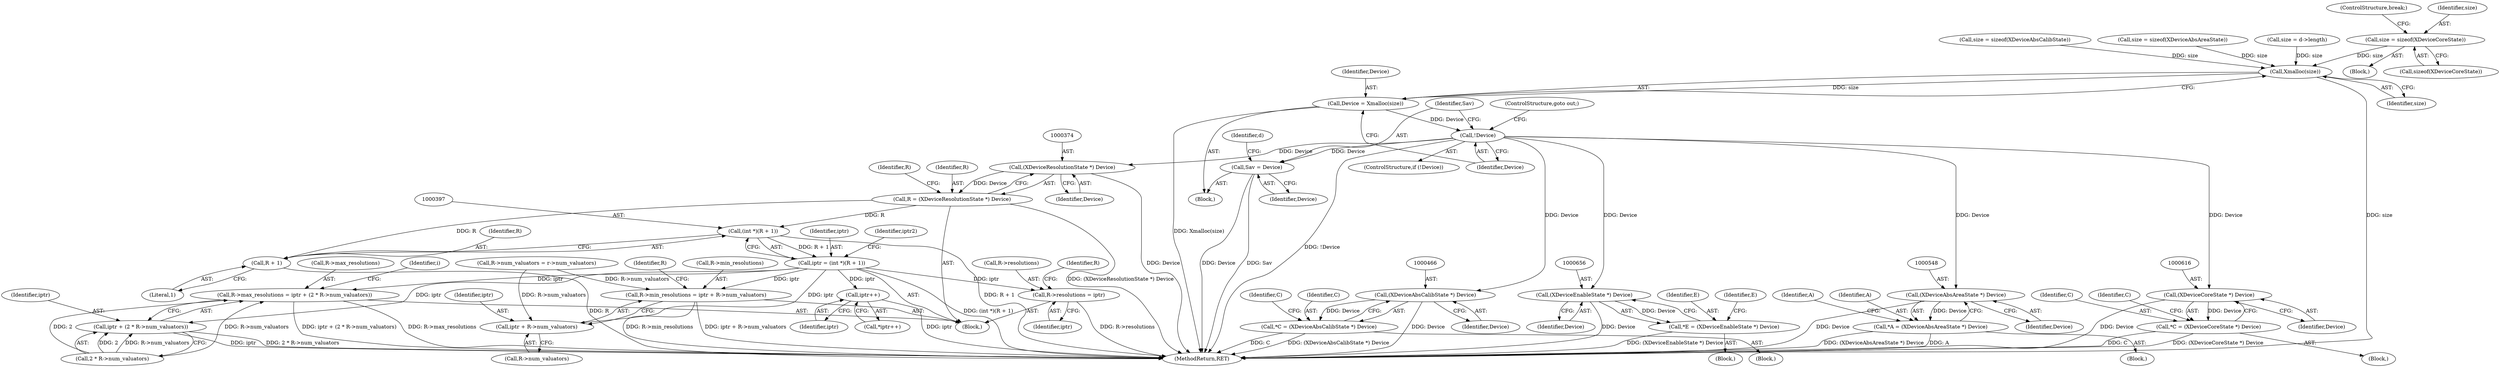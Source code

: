 digraph "0_libXi_19a9cd607de73947fcfb104682f203ffe4e1f4e5_0@API" {
"1000323" [label="(Call,size = sizeof(XDeviceCoreState))"];
"1000344" [label="(Call,Xmalloc(size))"];
"1000342" [label="(Call,Device = Xmalloc(size))"];
"1000347" [label="(Call,!Device)"];
"1000350" [label="(Call,Sav = Device)"];
"1000373" [label="(Call,(XDeviceResolutionState *) Device)"];
"1000371" [label="(Call,R = (XDeviceResolutionState *) Device)"];
"1000396" [label="(Call,(int *)(R + 1))"];
"1000394" [label="(Call,iptr = (int *)(R + 1))"];
"1000408" [label="(Call,R->resolutions = iptr)"];
"1000413" [label="(Call,R->min_resolutions = iptr + R->num_valuators)"];
"1000417" [label="(Call,iptr + R->num_valuators)"];
"1000422" [label="(Call,R->max_resolutions = iptr + (2 * R->num_valuators))"];
"1000426" [label="(Call,iptr + (2 * R->num_valuators))"];
"1000448" [label="(Call,iptr++)"];
"1000398" [label="(Call,R + 1)"];
"1000465" [label="(Call,(XDeviceAbsCalibState *) Device)"];
"1000463" [label="(Call,*C = (XDeviceAbsCalibState *) Device)"];
"1000547" [label="(Call,(XDeviceAbsAreaState *) Device)"];
"1000545" [label="(Call,*A = (XDeviceAbsAreaState *) Device)"];
"1000615" [label="(Call,(XDeviceCoreState *) Device)"];
"1000613" [label="(Call,*C = (XDeviceCoreState *) Device)"];
"1000655" [label="(Call,(XDeviceEnableState *) Device)"];
"1000653" [label="(Call,*E = (XDeviceEnableState *) Device)"];
"1000423" [label="(Call,R->max_resolutions)"];
"1000422" [label="(Call,R->max_resolutions = iptr + (2 * R->num_valuators))"];
"1000371" [label="(Call,R = (XDeviceResolutionState *) Device)"];
"1000546" [label="(Identifier,A)"];
"1000645" [label="(Block,)"];
"1000655" [label="(Call,(XDeviceEnableState *) Device)"];
"1000378" [label="(Identifier,R)"];
"1000448" [label="(Call,iptr++)"];
"1000360" [label="(Block,)"];
"1000394" [label="(Call,iptr = (int *)(R + 1))"];
"1000297" [label="(Call,size = sizeof(XDeviceAbsCalibState))"];
"1000435" [label="(Identifier,i)"];
"1000654" [label="(Identifier,E)"];
"1000605" [label="(Block,)"];
"1000345" [label="(Identifier,size)"];
"1000396" [label="(Call,(int *)(R + 1))"];
"1000398" [label="(Call,R + 1)"];
"1000419" [label="(Call,R->num_valuators)"];
"1000426" [label="(Call,iptr + (2 * R->num_valuators))"];
"1000614" [label="(Identifier,C)"];
"1000349" [label="(ControlStructure,goto out;)"];
"1000344" [label="(Call,Xmalloc(size))"];
"1000537" [label="(Block,)"];
"1000327" [label="(ControlStructure,break;)"];
"1000463" [label="(Call,*C = (XDeviceAbsCalibState *) Device)"];
"1000549" [label="(Identifier,Device)"];
"1000449" [label="(Identifier,iptr)"];
"1000657" [label="(Identifier,Device)"];
"1000613" [label="(Call,*C = (XDeviceCoreState *) Device)"];
"1000373" [label="(Call,(XDeviceResolutionState *) Device)"];
"1000679" [label="(MethodReturn,RET)"];
"1000620" [label="(Identifier,C)"];
"1000660" [label="(Identifier,E)"];
"1000418" [label="(Identifier,iptr)"];
"1000464" [label="(Identifier,C)"];
"1000412" [label="(Identifier,iptr)"];
"1000617" [label="(Identifier,Device)"];
"1000417" [label="(Call,iptr + R->num_valuators)"];
"1000323" [label="(Call,size = sizeof(XDeviceCoreState))"];
"1000427" [label="(Identifier,iptr)"];
"1000350" [label="(Call,Sav = Device)"];
"1000346" [label="(ControlStructure,if (!Device))"];
"1000399" [label="(Identifier,R)"];
"1000343" [label="(Identifier,Device)"];
"1000375" [label="(Identifier,Device)"];
"1000342" [label="(Call,Device = Xmalloc(size))"];
"1000387" [label="(Call,R->num_valuators = r->num_valuators)"];
"1000354" [label="(Identifier,d)"];
"1000324" [label="(Identifier,size)"];
"1000470" [label="(Identifier,C)"];
"1000352" [label="(Identifier,Device)"];
"1000615" [label="(Call,(XDeviceCoreState *) Device)"];
"1000424" [label="(Identifier,R)"];
"1000413" [label="(Call,R->min_resolutions = iptr + R->num_valuators)"];
"1000395" [label="(Identifier,iptr)"];
"1000545" [label="(Call,*A = (XDeviceAbsAreaState *) Device)"];
"1000348" [label="(Identifier,Device)"];
"1000547" [label="(Call,(XDeviceAbsAreaState *) Device)"];
"1000310" [label="(Call,size = sizeof(XDeviceAbsAreaState))"];
"1000467" [label="(Identifier,Device)"];
"1000325" [label="(Call,sizeof(XDeviceCoreState))"];
"1000409" [label="(Call,R->resolutions)"];
"1000351" [label="(Identifier,Sav)"];
"1000653" [label="(Call,*E = (XDeviceEnableState *) Device)"];
"1000415" [label="(Identifier,R)"];
"1000552" [label="(Identifier,A)"];
"1000465" [label="(Call,(XDeviceAbsCalibState *) Device)"];
"1000447" [label="(Call,*iptr++)"];
"1000402" [label="(Identifier,iptr2)"];
"1000372" [label="(Identifier,R)"];
"1000428" [label="(Call,2 * R->num_valuators)"];
"1000347" [label="(Call,!Device)"];
"1000408" [label="(Call,R->resolutions = iptr)"];
"1000400" [label="(Literal,1)"];
"1000105" [label="(Block,)"];
"1000316" [label="(Block,)"];
"1000414" [label="(Call,R->min_resolutions)"];
"1000336" [label="(Call,size = d->length)"];
"1000455" [label="(Block,)"];
"1000323" -> "1000316"  [label="AST: "];
"1000323" -> "1000325"  [label="CFG: "];
"1000324" -> "1000323"  [label="AST: "];
"1000325" -> "1000323"  [label="AST: "];
"1000327" -> "1000323"  [label="CFG: "];
"1000323" -> "1000344"  [label="DDG: size"];
"1000344" -> "1000342"  [label="AST: "];
"1000344" -> "1000345"  [label="CFG: "];
"1000345" -> "1000344"  [label="AST: "];
"1000342" -> "1000344"  [label="CFG: "];
"1000344" -> "1000679"  [label="DDG: size"];
"1000344" -> "1000342"  [label="DDG: size"];
"1000297" -> "1000344"  [label="DDG: size"];
"1000310" -> "1000344"  [label="DDG: size"];
"1000336" -> "1000344"  [label="DDG: size"];
"1000342" -> "1000105"  [label="AST: "];
"1000343" -> "1000342"  [label="AST: "];
"1000348" -> "1000342"  [label="CFG: "];
"1000342" -> "1000679"  [label="DDG: Xmalloc(size)"];
"1000342" -> "1000347"  [label="DDG: Device"];
"1000347" -> "1000346"  [label="AST: "];
"1000347" -> "1000348"  [label="CFG: "];
"1000348" -> "1000347"  [label="AST: "];
"1000349" -> "1000347"  [label="CFG: "];
"1000351" -> "1000347"  [label="CFG: "];
"1000347" -> "1000679"  [label="DDG: !Device"];
"1000347" -> "1000350"  [label="DDG: Device"];
"1000347" -> "1000373"  [label="DDG: Device"];
"1000347" -> "1000465"  [label="DDG: Device"];
"1000347" -> "1000547"  [label="DDG: Device"];
"1000347" -> "1000615"  [label="DDG: Device"];
"1000347" -> "1000655"  [label="DDG: Device"];
"1000350" -> "1000105"  [label="AST: "];
"1000350" -> "1000352"  [label="CFG: "];
"1000351" -> "1000350"  [label="AST: "];
"1000352" -> "1000350"  [label="AST: "];
"1000354" -> "1000350"  [label="CFG: "];
"1000350" -> "1000679"  [label="DDG: Sav"];
"1000350" -> "1000679"  [label="DDG: Device"];
"1000373" -> "1000371"  [label="AST: "];
"1000373" -> "1000375"  [label="CFG: "];
"1000374" -> "1000373"  [label="AST: "];
"1000375" -> "1000373"  [label="AST: "];
"1000371" -> "1000373"  [label="CFG: "];
"1000373" -> "1000679"  [label="DDG: Device"];
"1000373" -> "1000371"  [label="DDG: Device"];
"1000371" -> "1000360"  [label="AST: "];
"1000372" -> "1000371"  [label="AST: "];
"1000378" -> "1000371"  [label="CFG: "];
"1000371" -> "1000679"  [label="DDG: (XDeviceResolutionState *) Device"];
"1000371" -> "1000396"  [label="DDG: R"];
"1000371" -> "1000398"  [label="DDG: R"];
"1000396" -> "1000394"  [label="AST: "];
"1000396" -> "1000398"  [label="CFG: "];
"1000397" -> "1000396"  [label="AST: "];
"1000398" -> "1000396"  [label="AST: "];
"1000394" -> "1000396"  [label="CFG: "];
"1000396" -> "1000679"  [label="DDG: R + 1"];
"1000396" -> "1000394"  [label="DDG: R + 1"];
"1000394" -> "1000360"  [label="AST: "];
"1000395" -> "1000394"  [label="AST: "];
"1000402" -> "1000394"  [label="CFG: "];
"1000394" -> "1000679"  [label="DDG: (int *)(R + 1)"];
"1000394" -> "1000408"  [label="DDG: iptr"];
"1000394" -> "1000413"  [label="DDG: iptr"];
"1000394" -> "1000417"  [label="DDG: iptr"];
"1000394" -> "1000422"  [label="DDG: iptr"];
"1000394" -> "1000426"  [label="DDG: iptr"];
"1000394" -> "1000448"  [label="DDG: iptr"];
"1000408" -> "1000360"  [label="AST: "];
"1000408" -> "1000412"  [label="CFG: "];
"1000409" -> "1000408"  [label="AST: "];
"1000412" -> "1000408"  [label="AST: "];
"1000415" -> "1000408"  [label="CFG: "];
"1000408" -> "1000679"  [label="DDG: R->resolutions"];
"1000413" -> "1000360"  [label="AST: "];
"1000413" -> "1000417"  [label="CFG: "];
"1000414" -> "1000413"  [label="AST: "];
"1000417" -> "1000413"  [label="AST: "];
"1000424" -> "1000413"  [label="CFG: "];
"1000413" -> "1000679"  [label="DDG: R->min_resolutions"];
"1000413" -> "1000679"  [label="DDG: iptr + R->num_valuators"];
"1000387" -> "1000413"  [label="DDG: R->num_valuators"];
"1000417" -> "1000419"  [label="CFG: "];
"1000418" -> "1000417"  [label="AST: "];
"1000419" -> "1000417"  [label="AST: "];
"1000387" -> "1000417"  [label="DDG: R->num_valuators"];
"1000422" -> "1000360"  [label="AST: "];
"1000422" -> "1000426"  [label="CFG: "];
"1000423" -> "1000422"  [label="AST: "];
"1000426" -> "1000422"  [label="AST: "];
"1000435" -> "1000422"  [label="CFG: "];
"1000422" -> "1000679"  [label="DDG: iptr + (2 * R->num_valuators)"];
"1000422" -> "1000679"  [label="DDG: R->max_resolutions"];
"1000428" -> "1000422"  [label="DDG: 2"];
"1000428" -> "1000422"  [label="DDG: R->num_valuators"];
"1000426" -> "1000428"  [label="CFG: "];
"1000427" -> "1000426"  [label="AST: "];
"1000428" -> "1000426"  [label="AST: "];
"1000426" -> "1000679"  [label="DDG: 2 * R->num_valuators"];
"1000426" -> "1000679"  [label="DDG: iptr"];
"1000428" -> "1000426"  [label="DDG: 2"];
"1000428" -> "1000426"  [label="DDG: R->num_valuators"];
"1000448" -> "1000447"  [label="AST: "];
"1000448" -> "1000449"  [label="CFG: "];
"1000449" -> "1000448"  [label="AST: "];
"1000447" -> "1000448"  [label="CFG: "];
"1000448" -> "1000679"  [label="DDG: iptr"];
"1000398" -> "1000400"  [label="CFG: "];
"1000399" -> "1000398"  [label="AST: "];
"1000400" -> "1000398"  [label="AST: "];
"1000398" -> "1000679"  [label="DDG: R"];
"1000465" -> "1000463"  [label="AST: "];
"1000465" -> "1000467"  [label="CFG: "];
"1000466" -> "1000465"  [label="AST: "];
"1000467" -> "1000465"  [label="AST: "];
"1000463" -> "1000465"  [label="CFG: "];
"1000465" -> "1000679"  [label="DDG: Device"];
"1000465" -> "1000463"  [label="DDG: Device"];
"1000463" -> "1000455"  [label="AST: "];
"1000464" -> "1000463"  [label="AST: "];
"1000470" -> "1000463"  [label="CFG: "];
"1000463" -> "1000679"  [label="DDG: (XDeviceAbsCalibState *) Device"];
"1000463" -> "1000679"  [label="DDG: C"];
"1000547" -> "1000545"  [label="AST: "];
"1000547" -> "1000549"  [label="CFG: "];
"1000548" -> "1000547"  [label="AST: "];
"1000549" -> "1000547"  [label="AST: "];
"1000545" -> "1000547"  [label="CFG: "];
"1000547" -> "1000679"  [label="DDG: Device"];
"1000547" -> "1000545"  [label="DDG: Device"];
"1000545" -> "1000537"  [label="AST: "];
"1000546" -> "1000545"  [label="AST: "];
"1000552" -> "1000545"  [label="CFG: "];
"1000545" -> "1000679"  [label="DDG: A"];
"1000545" -> "1000679"  [label="DDG: (XDeviceAbsAreaState *) Device"];
"1000615" -> "1000613"  [label="AST: "];
"1000615" -> "1000617"  [label="CFG: "];
"1000616" -> "1000615"  [label="AST: "];
"1000617" -> "1000615"  [label="AST: "];
"1000613" -> "1000615"  [label="CFG: "];
"1000615" -> "1000679"  [label="DDG: Device"];
"1000615" -> "1000613"  [label="DDG: Device"];
"1000613" -> "1000605"  [label="AST: "];
"1000614" -> "1000613"  [label="AST: "];
"1000620" -> "1000613"  [label="CFG: "];
"1000613" -> "1000679"  [label="DDG: C"];
"1000613" -> "1000679"  [label="DDG: (XDeviceCoreState *) Device"];
"1000655" -> "1000653"  [label="AST: "];
"1000655" -> "1000657"  [label="CFG: "];
"1000656" -> "1000655"  [label="AST: "];
"1000657" -> "1000655"  [label="AST: "];
"1000653" -> "1000655"  [label="CFG: "];
"1000655" -> "1000679"  [label="DDG: Device"];
"1000655" -> "1000653"  [label="DDG: Device"];
"1000653" -> "1000645"  [label="AST: "];
"1000654" -> "1000653"  [label="AST: "];
"1000660" -> "1000653"  [label="CFG: "];
"1000653" -> "1000679"  [label="DDG: (XDeviceEnableState *) Device"];
}
